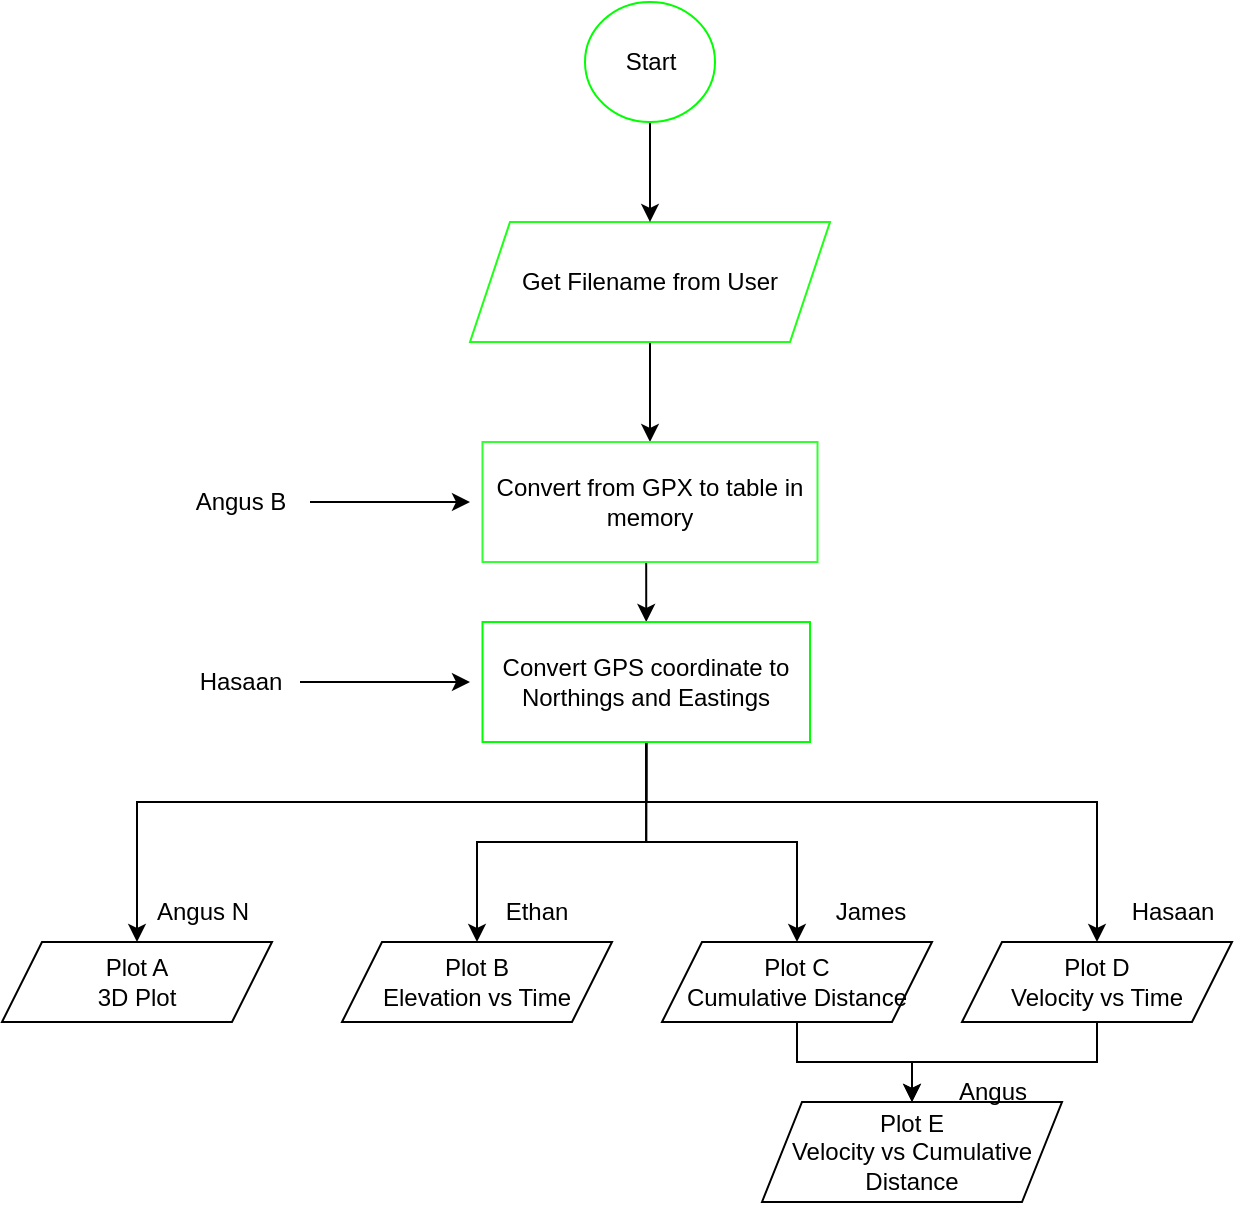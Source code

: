 <mxfile version="20.4.0" type="github">
  <diagram id="F6A8YvB1YXeBxUqBMwWJ" name="Page-1">
    <mxGraphModel dx="1422" dy="754" grid="1" gridSize="10" guides="1" tooltips="1" connect="1" arrows="1" fold="1" page="1" pageScale="1" pageWidth="827" pageHeight="1169" math="0" shadow="0">
      <root>
        <mxCell id="0" />
        <mxCell id="1" parent="0" />
        <mxCell id="xrhhJrtV2kITuw0rK8y6-9" style="edgeStyle=orthogonalEdgeStyle;rounded=0;orthogonalLoop=1;jettySize=auto;html=1;exitX=0.5;exitY=1;exitDx=0;exitDy=0;entryX=0.5;entryY=0;entryDx=0;entryDy=0;" parent="1" source="xrhhJrtV2kITuw0rK8y6-3" target="xrhhJrtV2kITuw0rK8y6-8" edge="1">
          <mxGeometry relative="1" as="geometry" />
        </mxCell>
        <mxCell id="xrhhJrtV2kITuw0rK8y6-3" value="Get Filename from User" style="shape=parallelogram;perimeter=parallelogramPerimeter;whiteSpace=wrap;html=1;fixedSize=1;strokeColor=#1FFF17;" parent="1" vertex="1">
          <mxGeometry x="340" y="120" width="180" height="60" as="geometry" />
        </mxCell>
        <mxCell id="xrhhJrtV2kITuw0rK8y6-7" style="edgeStyle=orthogonalEdgeStyle;rounded=0;orthogonalLoop=1;jettySize=auto;html=1;exitX=0.5;exitY=1;exitDx=0;exitDy=0;entryX=0.5;entryY=0;entryDx=0;entryDy=0;" parent="1" source="xrhhJrtV2kITuw0rK8y6-5" target="xrhhJrtV2kITuw0rK8y6-3" edge="1">
          <mxGeometry relative="1" as="geometry" />
        </mxCell>
        <mxCell id="xrhhJrtV2kITuw0rK8y6-5" value="Start" style="ellipse;whiteSpace=wrap;html=1;strokeColor=#00FF00;" parent="1" vertex="1">
          <mxGeometry x="397.5" y="10" width="65" height="60" as="geometry" />
        </mxCell>
        <mxCell id="xrhhJrtV2kITuw0rK8y6-11" style="edgeStyle=orthogonalEdgeStyle;rounded=0;orthogonalLoop=1;jettySize=auto;html=1;exitX=0.5;exitY=1;exitDx=0;exitDy=0;entryX=0.5;entryY=0;entryDx=0;entryDy=0;" parent="1" source="xrhhJrtV2kITuw0rK8y6-8" target="xrhhJrtV2kITuw0rK8y6-10" edge="1">
          <mxGeometry relative="1" as="geometry" />
        </mxCell>
        <mxCell id="xrhhJrtV2kITuw0rK8y6-8" value="Convert from GPX to table in memory" style="rounded=0;whiteSpace=wrap;html=1;strokeColor=#33FF33;" parent="1" vertex="1">
          <mxGeometry x="346.25" y="230" width="167.5" height="60" as="geometry" />
        </mxCell>
        <mxCell id="xrhhJrtV2kITuw0rK8y6-25" style="edgeStyle=orthogonalEdgeStyle;rounded=0;orthogonalLoop=1;jettySize=auto;html=1;entryX=0.5;entryY=0;entryDx=0;entryDy=0;" parent="1" source="xrhhJrtV2kITuw0rK8y6-10" target="xrhhJrtV2kITuw0rK8y6-18" edge="1">
          <mxGeometry relative="1" as="geometry">
            <Array as="points">
              <mxPoint x="428" y="410" />
              <mxPoint x="174" y="410" />
            </Array>
          </mxGeometry>
        </mxCell>
        <mxCell id="xrhhJrtV2kITuw0rK8y6-26" style="edgeStyle=orthogonalEdgeStyle;rounded=0;orthogonalLoop=1;jettySize=auto;html=1;exitX=0.5;exitY=1;exitDx=0;exitDy=0;entryX=0.5;entryY=0;entryDx=0;entryDy=0;" parent="1" source="xrhhJrtV2kITuw0rK8y6-10" target="xrhhJrtV2kITuw0rK8y6-19" edge="1">
          <mxGeometry relative="1" as="geometry" />
        </mxCell>
        <mxCell id="xrhhJrtV2kITuw0rK8y6-27" style="edgeStyle=orthogonalEdgeStyle;rounded=0;orthogonalLoop=1;jettySize=auto;html=1;exitX=0.5;exitY=1;exitDx=0;exitDy=0;entryX=0.5;entryY=0;entryDx=0;entryDy=0;" parent="1" source="xrhhJrtV2kITuw0rK8y6-10" target="xrhhJrtV2kITuw0rK8y6-20" edge="1">
          <mxGeometry relative="1" as="geometry" />
        </mxCell>
        <mxCell id="xrhhJrtV2kITuw0rK8y6-28" style="edgeStyle=orthogonalEdgeStyle;rounded=0;orthogonalLoop=1;jettySize=auto;html=1;exitX=0.5;exitY=1;exitDx=0;exitDy=0;entryX=0.5;entryY=0;entryDx=0;entryDy=0;" parent="1" source="xrhhJrtV2kITuw0rK8y6-10" target="xrhhJrtV2kITuw0rK8y6-21" edge="1">
          <mxGeometry relative="1" as="geometry">
            <Array as="points">
              <mxPoint x="428" y="410" />
              <mxPoint x="654" y="410" />
            </Array>
          </mxGeometry>
        </mxCell>
        <mxCell id="xrhhJrtV2kITuw0rK8y6-10" value="Convert GPS coordinate to Northings and Eastings" style="rounded=0;whiteSpace=wrap;html=1;strokeColor=#00FF00;" parent="1" vertex="1">
          <mxGeometry x="346.25" y="320" width="163.75" height="60" as="geometry" />
        </mxCell>
        <mxCell id="xrhhJrtV2kITuw0rK8y6-15" style="edgeStyle=orthogonalEdgeStyle;rounded=0;orthogonalLoop=1;jettySize=auto;html=1;" parent="1" source="xrhhJrtV2kITuw0rK8y6-14" edge="1">
          <mxGeometry relative="1" as="geometry">
            <mxPoint x="340" y="260" as="targetPoint" />
          </mxGeometry>
        </mxCell>
        <mxCell id="xrhhJrtV2kITuw0rK8y6-14" value="Angus B" style="text;html=1;align=center;verticalAlign=middle;resizable=0;points=[];autosize=1;strokeColor=none;fillColor=none;" parent="1" vertex="1">
          <mxGeometry x="190" y="245" width="70" height="30" as="geometry" />
        </mxCell>
        <mxCell id="xrhhJrtV2kITuw0rK8y6-17" style="edgeStyle=orthogonalEdgeStyle;rounded=0;orthogonalLoop=1;jettySize=auto;html=1;" parent="1" source="xrhhJrtV2kITuw0rK8y6-16" edge="1">
          <mxGeometry relative="1" as="geometry">
            <mxPoint x="340" y="350" as="targetPoint" />
          </mxGeometry>
        </mxCell>
        <mxCell id="xrhhJrtV2kITuw0rK8y6-16" value="Hasaan" style="text;html=1;align=center;verticalAlign=middle;resizable=0;points=[];autosize=1;strokeColor=none;fillColor=none;" parent="1" vertex="1">
          <mxGeometry x="195" y="335" width="60" height="30" as="geometry" />
        </mxCell>
        <mxCell id="xrhhJrtV2kITuw0rK8y6-18" value="Plot A&lt;br&gt;3D Plot" style="shape=parallelogram;perimeter=parallelogramPerimeter;whiteSpace=wrap;html=1;fixedSize=1;strokeColor=#000000;" parent="1" vertex="1">
          <mxGeometry x="106" y="480" width="135" height="40" as="geometry" />
        </mxCell>
        <mxCell id="xrhhJrtV2kITuw0rK8y6-19" value="Plot B&lt;br&gt;Elevation vs Time" style="shape=parallelogram;perimeter=parallelogramPerimeter;whiteSpace=wrap;html=1;fixedSize=1;strokeColor=#000000;" parent="1" vertex="1">
          <mxGeometry x="276" y="480" width="135" height="40" as="geometry" />
        </mxCell>
        <mxCell id="xrhhJrtV2kITuw0rK8y6-23" style="edgeStyle=orthogonalEdgeStyle;rounded=0;orthogonalLoop=1;jettySize=auto;html=1;entryX=0.5;entryY=0;entryDx=0;entryDy=0;" parent="1" source="xrhhJrtV2kITuw0rK8y6-20" target="xrhhJrtV2kITuw0rK8y6-22" edge="1">
          <mxGeometry relative="1" as="geometry" />
        </mxCell>
        <mxCell id="xrhhJrtV2kITuw0rK8y6-20" value="Plot C&lt;br&gt;Cumulative Distance" style="shape=parallelogram;perimeter=parallelogramPerimeter;whiteSpace=wrap;html=1;fixedSize=1;strokeColor=#000000;" parent="1" vertex="1">
          <mxGeometry x="436" y="480" width="135" height="40" as="geometry" />
        </mxCell>
        <mxCell id="xrhhJrtV2kITuw0rK8y6-24" style="edgeStyle=orthogonalEdgeStyle;rounded=0;orthogonalLoop=1;jettySize=auto;html=1;" parent="1" source="xrhhJrtV2kITuw0rK8y6-21" target="xrhhJrtV2kITuw0rK8y6-22" edge="1">
          <mxGeometry relative="1" as="geometry" />
        </mxCell>
        <mxCell id="xrhhJrtV2kITuw0rK8y6-21" value="Plot D&lt;br&gt;Velocity vs Time" style="shape=parallelogram;perimeter=parallelogramPerimeter;whiteSpace=wrap;html=1;fixedSize=1;strokeColor=#000000;" parent="1" vertex="1">
          <mxGeometry x="586" y="480" width="135" height="40" as="geometry" />
        </mxCell>
        <mxCell id="xrhhJrtV2kITuw0rK8y6-22" value="Plot E&lt;br&gt;Velocity vs Cumulative Distance" style="shape=parallelogram;perimeter=parallelogramPerimeter;whiteSpace=wrap;html=1;fixedSize=1;strokeColor=#000000;" parent="1" vertex="1">
          <mxGeometry x="486" y="560" width="150" height="50" as="geometry" />
        </mxCell>
        <mxCell id="xrhhJrtV2kITuw0rK8y6-29" value="James" style="text;html=1;align=center;verticalAlign=middle;resizable=0;points=[];autosize=1;strokeColor=none;fillColor=none;" parent="1" vertex="1">
          <mxGeometry x="510" y="450" width="60" height="30" as="geometry" />
        </mxCell>
        <mxCell id="xrhhJrtV2kITuw0rK8y6-30" value="Ethan" style="text;html=1;align=center;verticalAlign=middle;resizable=0;points=[];autosize=1;strokeColor=none;fillColor=none;" parent="1" vertex="1">
          <mxGeometry x="347.5" y="450" width="50" height="30" as="geometry" />
        </mxCell>
        <mxCell id="xrhhJrtV2kITuw0rK8y6-31" value="Angus N" style="text;html=1;align=center;verticalAlign=middle;resizable=0;points=[];autosize=1;strokeColor=none;fillColor=none;" parent="1" vertex="1">
          <mxGeometry x="171" y="450" width="70" height="30" as="geometry" />
        </mxCell>
        <mxCell id="CHZw3XQSGmE2OFtVjkvF-1" value="Hasaan" style="text;html=1;align=center;verticalAlign=middle;resizable=0;points=[];autosize=1;strokeColor=none;fillColor=none;" vertex="1" parent="1">
          <mxGeometry x="661" y="450" width="60" height="30" as="geometry" />
        </mxCell>
        <mxCell id="CHZw3XQSGmE2OFtVjkvF-2" value="Angus" style="text;html=1;align=center;verticalAlign=middle;resizable=0;points=[];autosize=1;strokeColor=none;fillColor=none;" vertex="1" parent="1">
          <mxGeometry x="571" y="540" width="60" height="30" as="geometry" />
        </mxCell>
      </root>
    </mxGraphModel>
  </diagram>
</mxfile>
